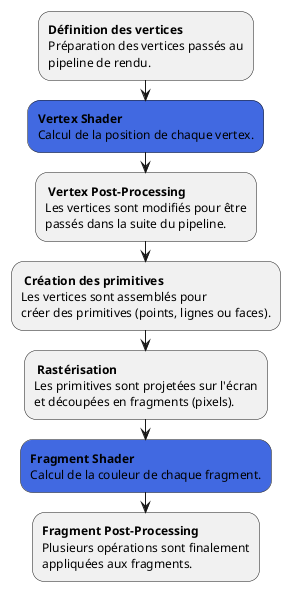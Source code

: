 @startuml RenderingPipeline
:<b>Définition des vertices</b>
Préparation des vertices passés au
pipeline de rendu.;

#RoyalBlue:<b>Vertex Shader</b>
Calcul de la position de chaque vertex.;

:<b> Vertex Post-Processing</b>
Les vertices sont modifiés pour être
passés dans la suite du pipeline.;

:<b> Création des primitives</b>
Les vertices sont assemblés pour
créer des primitives (points, lignes ou faces).;

:<b> Rastérisation</b>
Les primitives sont projetées sur l'écran
et découpées en fragments (pixels).;

#RoyalBlue:<b>Fragment Shader</b>
Calcul de la couleur de chaque fragment.;

:<b>Fragment Post-Processing</b>
Plusieurs opérations sont finalement
appliquées aux fragments.;

@enduml